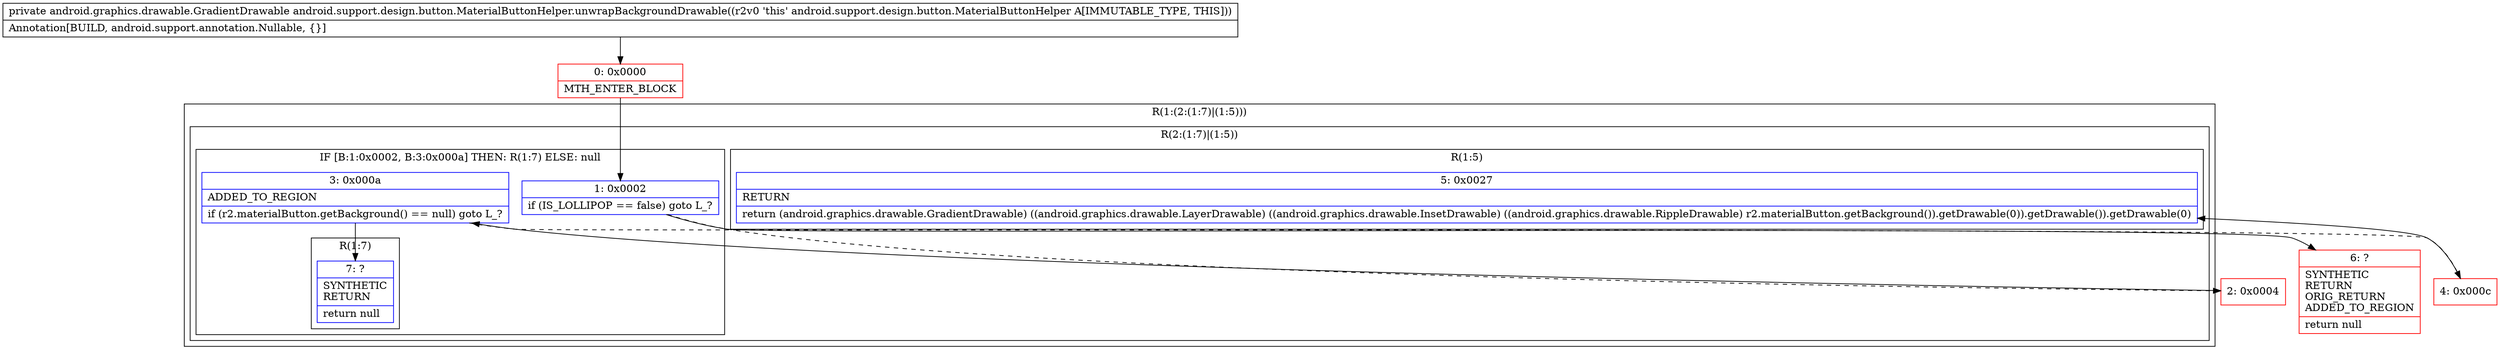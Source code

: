 digraph "CFG forandroid.support.design.button.MaterialButtonHelper.unwrapBackgroundDrawable()Landroid\/graphics\/drawable\/GradientDrawable;" {
subgraph cluster_Region_531316487 {
label = "R(1:(2:(1:7)|(1:5)))";
node [shape=record,color=blue];
subgraph cluster_Region_710093484 {
label = "R(2:(1:7)|(1:5))";
node [shape=record,color=blue];
subgraph cluster_IfRegion_45049812 {
label = "IF [B:1:0x0002, B:3:0x000a] THEN: R(1:7) ELSE: null";
node [shape=record,color=blue];
Node_1 [shape=record,label="{1\:\ 0x0002|if (IS_LOLLIPOP == false) goto L_?\l}"];
Node_3 [shape=record,label="{3\:\ 0x000a|ADDED_TO_REGION\l|if (r2.materialButton.getBackground() == null) goto L_?\l}"];
subgraph cluster_Region_994280839 {
label = "R(1:7)";
node [shape=record,color=blue];
Node_7 [shape=record,label="{7\:\ ?|SYNTHETIC\lRETURN\l|return null\l}"];
}
}
subgraph cluster_Region_2111231727 {
label = "R(1:5)";
node [shape=record,color=blue];
Node_5 [shape=record,label="{5\:\ 0x0027|RETURN\l|return (android.graphics.drawable.GradientDrawable) ((android.graphics.drawable.LayerDrawable) ((android.graphics.drawable.InsetDrawable) ((android.graphics.drawable.RippleDrawable) r2.materialButton.getBackground()).getDrawable(0)).getDrawable()).getDrawable(0)\l}"];
}
}
}
Node_0 [shape=record,color=red,label="{0\:\ 0x0000|MTH_ENTER_BLOCK\l}"];
Node_2 [shape=record,color=red,label="{2\:\ 0x0004}"];
Node_4 [shape=record,color=red,label="{4\:\ 0x000c}"];
Node_6 [shape=record,color=red,label="{6\:\ ?|SYNTHETIC\lRETURN\lORIG_RETURN\lADDED_TO_REGION\l|return null\l}"];
MethodNode[shape=record,label="{private android.graphics.drawable.GradientDrawable android.support.design.button.MaterialButtonHelper.unwrapBackgroundDrawable((r2v0 'this' android.support.design.button.MaterialButtonHelper A[IMMUTABLE_TYPE, THIS]))  | Annotation[BUILD, android.support.annotation.Nullable, \{\}]\l}"];
MethodNode -> Node_0;
Node_1 -> Node_2[style=dashed];
Node_1 -> Node_6;
Node_3 -> Node_4[style=dashed];
Node_3 -> Node_7;
Node_0 -> Node_1;
Node_2 -> Node_3;
Node_4 -> Node_5;
}

